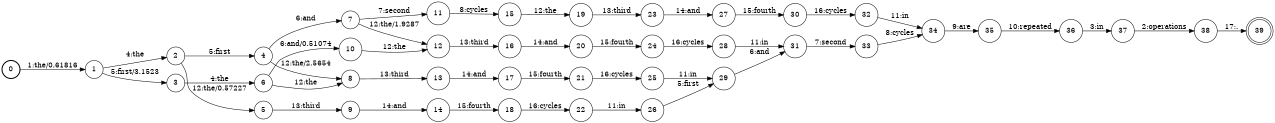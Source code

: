 digraph FST {
rankdir = LR;
size = "8.5,11";
label = "";
center = 1;
orientation = Portrait;
ranksep = "0.4";
nodesep = "0.25";
0 [label = "0", shape = circle, style = bold, fontsize = 14]
	0 -> 1 [label = "1:the/0.61816", fontsize = 14];
1 [label = "1", shape = circle, style = solid, fontsize = 14]
	1 -> 2 [label = "4:the", fontsize = 14];
	1 -> 3 [label = "5:first/3.1523", fontsize = 14];
2 [label = "2", shape = circle, style = solid, fontsize = 14]
	2 -> 5 [label = "12:the/0.57227", fontsize = 14];
	2 -> 4 [label = "5:first", fontsize = 14];
3 [label = "3", shape = circle, style = solid, fontsize = 14]
	3 -> 6 [label = "4:the", fontsize = 14];
4 [label = "4", shape = circle, style = solid, fontsize = 14]
	4 -> 8 [label = "12:the/2.5654", fontsize = 14];
	4 -> 7 [label = "6:and", fontsize = 14];
5 [label = "5", shape = circle, style = solid, fontsize = 14]
	5 -> 9 [label = "13:third", fontsize = 14];
6 [label = "6", shape = circle, style = solid, fontsize = 14]
	6 -> 8 [label = "12:the", fontsize = 14];
	6 -> 10 [label = "6:and/0.51074", fontsize = 14];
7 [label = "7", shape = circle, style = solid, fontsize = 14]
	7 -> 12 [label = "12:the/1.9287", fontsize = 14];
	7 -> 11 [label = "7:second", fontsize = 14];
8 [label = "8", shape = circle, style = solid, fontsize = 14]
	8 -> 13 [label = "13:third", fontsize = 14];
9 [label = "9", shape = circle, style = solid, fontsize = 14]
	9 -> 14 [label = "14:and", fontsize = 14];
10 [label = "10", shape = circle, style = solid, fontsize = 14]
	10 -> 12 [label = "12:the", fontsize = 14];
11 [label = "11", shape = circle, style = solid, fontsize = 14]
	11 -> 15 [label = "8:cycles", fontsize = 14];
12 [label = "12", shape = circle, style = solid, fontsize = 14]
	12 -> 16 [label = "13:third", fontsize = 14];
13 [label = "13", shape = circle, style = solid, fontsize = 14]
	13 -> 17 [label = "14:and", fontsize = 14];
14 [label = "14", shape = circle, style = solid, fontsize = 14]
	14 -> 18 [label = "15:fourth", fontsize = 14];
15 [label = "15", shape = circle, style = solid, fontsize = 14]
	15 -> 19 [label = "12:the", fontsize = 14];
16 [label = "16", shape = circle, style = solid, fontsize = 14]
	16 -> 20 [label = "14:and", fontsize = 14];
17 [label = "17", shape = circle, style = solid, fontsize = 14]
	17 -> 21 [label = "15:fourth", fontsize = 14];
18 [label = "18", shape = circle, style = solid, fontsize = 14]
	18 -> 22 [label = "16:cycles", fontsize = 14];
19 [label = "19", shape = circle, style = solid, fontsize = 14]
	19 -> 23 [label = "13:third", fontsize = 14];
20 [label = "20", shape = circle, style = solid, fontsize = 14]
	20 -> 24 [label = "15:fourth", fontsize = 14];
21 [label = "21", shape = circle, style = solid, fontsize = 14]
	21 -> 25 [label = "16:cycles", fontsize = 14];
22 [label = "22", shape = circle, style = solid, fontsize = 14]
	22 -> 26 [label = "11:in", fontsize = 14];
23 [label = "23", shape = circle, style = solid, fontsize = 14]
	23 -> 27 [label = "14:and", fontsize = 14];
24 [label = "24", shape = circle, style = solid, fontsize = 14]
	24 -> 28 [label = "16:cycles", fontsize = 14];
25 [label = "25", shape = circle, style = solid, fontsize = 14]
	25 -> 29 [label = "11:in", fontsize = 14];
26 [label = "26", shape = circle, style = solid, fontsize = 14]
	26 -> 29 [label = "5:first", fontsize = 14];
27 [label = "27", shape = circle, style = solid, fontsize = 14]
	27 -> 30 [label = "15:fourth", fontsize = 14];
28 [label = "28", shape = circle, style = solid, fontsize = 14]
	28 -> 31 [label = "11:in", fontsize = 14];
29 [label = "29", shape = circle, style = solid, fontsize = 14]
	29 -> 31 [label = "6:and", fontsize = 14];
30 [label = "30", shape = circle, style = solid, fontsize = 14]
	30 -> 32 [label = "16:cycles", fontsize = 14];
31 [label = "31", shape = circle, style = solid, fontsize = 14]
	31 -> 33 [label = "7:second", fontsize = 14];
32 [label = "32", shape = circle, style = solid, fontsize = 14]
	32 -> 34 [label = "11:in", fontsize = 14];
33 [label = "33", shape = circle, style = solid, fontsize = 14]
	33 -> 34 [label = "8:cycles", fontsize = 14];
34 [label = "34", shape = circle, style = solid, fontsize = 14]
	34 -> 35 [label = "9:are", fontsize = 14];
35 [label = "35", shape = circle, style = solid, fontsize = 14]
	35 -> 36 [label = "10:repeated", fontsize = 14];
36 [label = "36", shape = circle, style = solid, fontsize = 14]
	36 -> 37 [label = "3:in", fontsize = 14];
37 [label = "37", shape = circle, style = solid, fontsize = 14]
	37 -> 38 [label = "2:operations", fontsize = 14];
38 [label = "38", shape = circle, style = solid, fontsize = 14]
	38 -> 39 [label = "17:.", fontsize = 14];
39 [label = "39", shape = doublecircle, style = solid, fontsize = 14]
}
